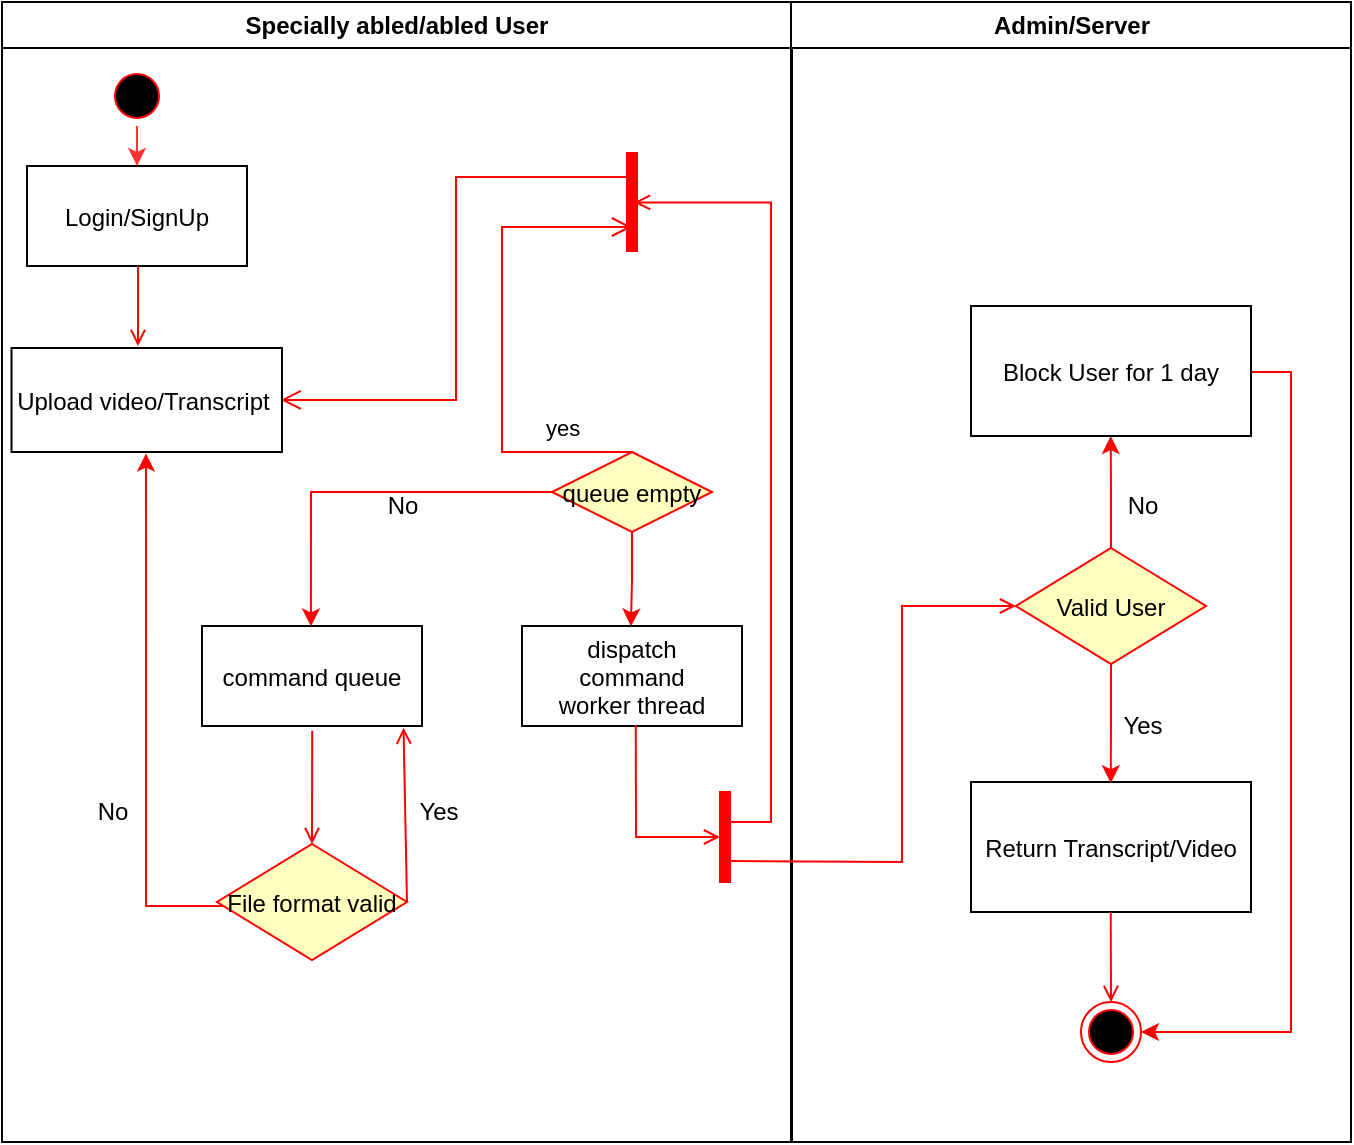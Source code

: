 <mxfile version="17.4.0" type="github">
  <diagram name="Page-1" id="e7e014a7-5840-1c2e-5031-d8a46d1fe8dd">
    <mxGraphModel dx="1038" dy="589" grid="1" gridSize="10" guides="1" tooltips="1" connect="1" arrows="1" fold="1" page="1" pageScale="1" pageWidth="1169" pageHeight="826" background="none" math="0" shadow="0">
      <root>
        <mxCell id="0" />
        <mxCell id="1" parent="0" />
        <mxCell id="3" value="Specially abled/abled User" style="swimlane;whiteSpace=wrap;startSize=23;" parent="1" vertex="1">
          <mxGeometry x="330" y="128" width="395" height="570" as="geometry" />
        </mxCell>
        <mxCell id="18" value="command queue" style="" parent="3" vertex="1">
          <mxGeometry x="100" y="312" width="110" height="50" as="geometry" />
        </mxCell>
        <mxCell id="l80NcxrXkhRxcrSA4d5h-43" style="edgeStyle=orthogonalEdgeStyle;rounded=0;orthogonalLoop=1;jettySize=auto;html=1;entryX=0.495;entryY=0.004;entryDx=0;entryDy=0;entryPerimeter=0;strokeColor=#FF0000;" edge="1" parent="3" source="21" target="30">
          <mxGeometry relative="1" as="geometry" />
        </mxCell>
        <mxCell id="l80NcxrXkhRxcrSA4d5h-46" style="edgeStyle=orthogonalEdgeStyle;rounded=0;orthogonalLoop=1;jettySize=auto;html=1;entryX=0.495;entryY=0.004;entryDx=0;entryDy=0;entryPerimeter=0;strokeColor=#FF0000;" edge="1" parent="3" source="21" target="18">
          <mxGeometry relative="1" as="geometry" />
        </mxCell>
        <mxCell id="21" value="queue empty" style="rhombus;fillColor=#ffffc0;strokeColor=#ff0000;" parent="3" vertex="1">
          <mxGeometry x="275" y="225" width="80" height="40" as="geometry" />
        </mxCell>
        <mxCell id="22" value="yes" style="edgeStyle=elbowEdgeStyle;elbow=horizontal;align=left;verticalAlign=bottom;endArrow=open;endSize=8;strokeColor=#FF0000;exitX=0.5;exitY=0;endFill=1;rounded=0;entryX=0.75;entryY=0.5;entryPerimeter=0" parent="3" source="21" target="25" edge="1">
          <mxGeometry x="-0.629" y="-3" relative="1" as="geometry">
            <mxPoint x="160" y="150" as="targetPoint" />
            <Array as="points">
              <mxPoint x="250" y="172" />
            </Array>
            <mxPoint as="offset" />
          </mxGeometry>
        </mxCell>
        <mxCell id="25" value="" style="shape=line;strokeWidth=6;strokeColor=#ff0000;rotation=90" parent="3" vertex="1">
          <mxGeometry x="290" y="92.5" width="50" height="15" as="geometry" />
        </mxCell>
        <mxCell id="26" value="" style="edgeStyle=elbowEdgeStyle;elbow=horizontal;verticalAlign=bottom;endArrow=open;endSize=8;strokeColor=#FF0000;endFill=1;rounded=0;entryX=0.995;entryY=0.499;entryDx=0;entryDy=0;entryPerimeter=0;exitX=0.25;exitY=0.5;exitDx=0;exitDy=0;exitPerimeter=0;" parent="3" source="25" target="8" edge="1">
          <mxGeometry x="130" y="90" as="geometry">
            <mxPoint x="130" y="135" as="targetPoint" />
            <mxPoint x="310" y="102" as="sourcePoint" />
          </mxGeometry>
        </mxCell>
        <mxCell id="30" value="dispatch&#xa;command&#xa;worker thread" style="" parent="3" vertex="1">
          <mxGeometry x="260" y="312" width="110" height="50" as="geometry" />
        </mxCell>
        <mxCell id="34" value="" style="whiteSpace=wrap;strokeColor=#FF0000;fillColor=#FF0000" parent="3" vertex="1">
          <mxGeometry x="359" y="395" width="5" height="45" as="geometry" />
        </mxCell>
        <mxCell id="41" value="" style="edgeStyle=elbowEdgeStyle;elbow=horizontal;entryX=0;entryY=0.5;strokeColor=#FF0000;endArrow=open;endFill=1;rounded=0;exitX=0.517;exitY=0.992;exitDx=0;exitDy=0;exitPerimeter=0;" parent="3" source="30" target="34" edge="1">
          <mxGeometry width="100" height="100" relative="1" as="geometry">
            <mxPoint x="195.5" y="382" as="sourcePoint" />
            <mxPoint x="160" y="380" as="targetPoint" />
            <Array as="points">
              <mxPoint x="317" y="392" />
            </Array>
          </mxGeometry>
        </mxCell>
        <mxCell id="8" value="Upload video/Transcript " style="" parent="3" vertex="1">
          <mxGeometry x="4.75" y="173" width="135.25" height="52" as="geometry" />
        </mxCell>
        <mxCell id="l80NcxrXkhRxcrSA4d5h-44" value="" style="edgeStyle=orthogonalEdgeStyle;rounded=0;orthogonalLoop=1;jettySize=auto;html=1;strokeColor=#FF3333;" edge="1" parent="3" source="5" target="7">
          <mxGeometry relative="1" as="geometry" />
        </mxCell>
        <mxCell id="5" value="" style="ellipse;shape=startState;fillColor=#000000;strokeColor=#ff0000;" parent="3" vertex="1">
          <mxGeometry x="52.5" y="32" width="30" height="30" as="geometry" />
        </mxCell>
        <mxCell id="7" value="Login/SignUp" style="" parent="3" vertex="1">
          <mxGeometry x="12.5" y="82" width="110" height="50" as="geometry" />
        </mxCell>
        <mxCell id="9" value="" style="endArrow=open;strokeColor=#FF0000;endFill=1;rounded=0;" parent="3" edge="1">
          <mxGeometry relative="1" as="geometry">
            <mxPoint x="68" y="132" as="sourcePoint" />
            <mxPoint x="68" y="172" as="targetPoint" />
          </mxGeometry>
        </mxCell>
        <mxCell id="l80NcxrXkhRxcrSA4d5h-47" style="edgeStyle=orthogonalEdgeStyle;rounded=0;orthogonalLoop=1;jettySize=auto;html=1;entryX=0.497;entryY=1.015;entryDx=0;entryDy=0;entryPerimeter=0;strokeColor=#FF0000;" edge="1" parent="3" source="bLAngsKjIzfg5CC1gIKU-43" target="8">
          <mxGeometry relative="1" as="geometry">
            <Array as="points">
              <mxPoint x="72" y="452" />
            </Array>
          </mxGeometry>
        </mxCell>
        <mxCell id="bLAngsKjIzfg5CC1gIKU-43" value="File format valid" style="rhombus;fillColor=#ffffc0;strokeColor=#ff0000;" parent="3" vertex="1">
          <mxGeometry x="107.5" y="421" width="95" height="58" as="geometry" />
        </mxCell>
        <mxCell id="bLAngsKjIzfg5CC1gIKU-44" value="" style="endArrow=open;strokeColor=#FF0000;endFill=1;rounded=0;entryX=0.5;entryY=0;entryDx=0;entryDy=0;exitX=0.501;exitY=1.048;exitDx=0;exitDy=0;exitPerimeter=0;" parent="3" source="18" target="bLAngsKjIzfg5CC1gIKU-43" edge="1">
          <mxGeometry relative="1" as="geometry">
            <mxPoint x="85" y="255" as="sourcePoint" />
            <mxPoint x="160" y="255.0" as="targetPoint" />
            <Array as="points" />
          </mxGeometry>
        </mxCell>
        <mxCell id="bLAngsKjIzfg5CC1gIKU-50" value="" style="endArrow=open;strokeColor=#FF0000;endFill=1;rounded=0;entryX=0.916;entryY=1.017;entryDx=0;entryDy=0;exitX=1;exitY=0.5;exitDx=0;exitDy=0;entryPerimeter=0;" parent="3" source="bLAngsKjIzfg5CC1gIKU-43" target="18" edge="1">
          <mxGeometry relative="1" as="geometry">
            <mxPoint x="85.11" y="387.4" as="sourcePoint" />
            <mxPoint x="85" y="432" as="targetPoint" />
            <Array as="points" />
          </mxGeometry>
        </mxCell>
        <mxCell id="bLAngsKjIzfg5CC1gIKU-49" value="Yes" style="text;html=1;align=center;verticalAlign=middle;resizable=0;points=[];autosize=1;strokeColor=none;fillColor=none;" parent="3" vertex="1">
          <mxGeometry x="202.5" y="395" width="30" height="20" as="geometry" />
        </mxCell>
        <mxCell id="l80NcxrXkhRxcrSA4d5h-48" value="No" style="text;html=1;align=center;verticalAlign=middle;resizable=0;points=[];autosize=1;strokeColor=none;fillColor=none;" vertex="1" parent="3">
          <mxGeometry x="40" y="395" width="30" height="20" as="geometry" />
        </mxCell>
        <mxCell id="4" value="Admin/Server" style="swimlane;whiteSpace=wrap" parent="1" vertex="1">
          <mxGeometry x="724.5" y="128" width="280" height="570" as="geometry" />
        </mxCell>
        <mxCell id="33" value="Return Transcript/Video" style="" parent="4" vertex="1">
          <mxGeometry x="90" y="390" width="140" height="65" as="geometry" />
        </mxCell>
        <mxCell id="35" value="" style="edgeStyle=elbowEdgeStyle;elbow=horizontal;strokeColor=#FF0000;endArrow=open;endFill=1;rounded=0;entryX=0.504;entryY=0.433;entryDx=0;entryDy=0;entryPerimeter=0;" parent="4" target="25" edge="1">
          <mxGeometry width="100" height="100" relative="1" as="geometry">
            <mxPoint x="-30" y="410" as="sourcePoint" />
            <mxPoint x="-74.5" y="100" as="targetPoint" />
            <Array as="points">
              <mxPoint x="-10" y="135" />
            </Array>
          </mxGeometry>
        </mxCell>
        <mxCell id="37" value="" style="edgeStyle=none;strokeColor=#FF0000;endArrow=open;endFill=1;rounded=0;entryX=0;entryY=0.5;entryDx=0;entryDy=0;" parent="4" edge="1" target="l80NcxrXkhRxcrSA4d5h-50">
          <mxGeometry width="100" height="100" relative="1" as="geometry">
            <mxPoint x="-30" y="429.5" as="sourcePoint" />
            <mxPoint x="72.7" y="204.175" as="targetPoint" />
            <Array as="points">
              <mxPoint x="55.5" y="430" />
              <mxPoint x="55.5" y="332" />
              <mxPoint x="55.5" y="302" />
            </Array>
          </mxGeometry>
        </mxCell>
        <mxCell id="38" value="" style="ellipse;shape=endState;fillColor=#000000;strokeColor=#ff0000" parent="4" vertex="1">
          <mxGeometry x="145" y="500" width="30" height="30" as="geometry" />
        </mxCell>
        <mxCell id="39" value="" style="endArrow=open;strokeColor=#FF0000;endFill=1;rounded=0;exitX=0.499;exitY=1.006;exitDx=0;exitDy=0;exitPerimeter=0;" parent="4" target="38" edge="1" source="33">
          <mxGeometry relative="1" as="geometry">
            <mxPoint x="145.5" y="462" as="sourcePoint" />
          </mxGeometry>
        </mxCell>
        <mxCell id="l80NcxrXkhRxcrSA4d5h-51" value="" style="edgeStyle=orthogonalEdgeStyle;rounded=0;orthogonalLoop=1;jettySize=auto;html=1;strokeColor=#FF0000;entryX=0.499;entryY=0.009;entryDx=0;entryDy=0;entryPerimeter=0;" edge="1" parent="4" source="l80NcxrXkhRxcrSA4d5h-50" target="33">
          <mxGeometry relative="1" as="geometry">
            <mxPoint x="160.5" y="422" as="targetPoint" />
          </mxGeometry>
        </mxCell>
        <mxCell id="l80NcxrXkhRxcrSA4d5h-54" value="" style="edgeStyle=orthogonalEdgeStyle;rounded=0;orthogonalLoop=1;jettySize=auto;html=1;strokeColor=#FF0000;entryX=0.499;entryY=1;entryDx=0;entryDy=0;entryPerimeter=0;" edge="1" parent="4" source="l80NcxrXkhRxcrSA4d5h-50" target="l80NcxrXkhRxcrSA4d5h-53">
          <mxGeometry relative="1" as="geometry">
            <mxPoint x="159.5" y="212" as="targetPoint" />
          </mxGeometry>
        </mxCell>
        <mxCell id="l80NcxrXkhRxcrSA4d5h-50" value="Valid User" style="rhombus;fillColor=#ffffc0;strokeColor=#ff0000;" vertex="1" parent="4">
          <mxGeometry x="112.5" y="273" width="95" height="58" as="geometry" />
        </mxCell>
        <mxCell id="l80NcxrXkhRxcrSA4d5h-52" value="Yes" style="text;html=1;align=center;verticalAlign=middle;resizable=0;points=[];autosize=1;strokeColor=none;fillColor=none;" vertex="1" parent="4">
          <mxGeometry x="160" y="352" width="30" height="20" as="geometry" />
        </mxCell>
        <mxCell id="l80NcxrXkhRxcrSA4d5h-55" value="No" style="text;html=1;align=center;verticalAlign=middle;resizable=0;points=[];autosize=1;strokeColor=none;fillColor=none;" vertex="1" parent="4">
          <mxGeometry x="160" y="242" width="30" height="20" as="geometry" />
        </mxCell>
        <mxCell id="l80NcxrXkhRxcrSA4d5h-56" style="edgeStyle=orthogonalEdgeStyle;rounded=0;orthogonalLoop=1;jettySize=auto;html=1;strokeColor=#FF0000;entryX=1;entryY=0.5;entryDx=0;entryDy=0;" edge="1" parent="4" target="38">
          <mxGeometry relative="1" as="geometry">
            <mxPoint x="255.5" y="512" as="targetPoint" />
            <mxPoint x="225.5" y="185" as="sourcePoint" />
            <Array as="points">
              <mxPoint x="250" y="185" />
              <mxPoint x="250" y="515" />
            </Array>
          </mxGeometry>
        </mxCell>
        <mxCell id="l80NcxrXkhRxcrSA4d5h-53" value="Block User for 1 day" style="" vertex="1" parent="4">
          <mxGeometry x="90" y="152" width="140" height="65" as="geometry" />
        </mxCell>
        <mxCell id="l80NcxrXkhRxcrSA4d5h-57" value="No" style="text;html=1;align=center;verticalAlign=middle;resizable=0;points=[];autosize=1;strokeColor=none;fillColor=none;" vertex="1" parent="1">
          <mxGeometry x="515" y="370" width="30" height="20" as="geometry" />
        </mxCell>
      </root>
    </mxGraphModel>
  </diagram>
</mxfile>
